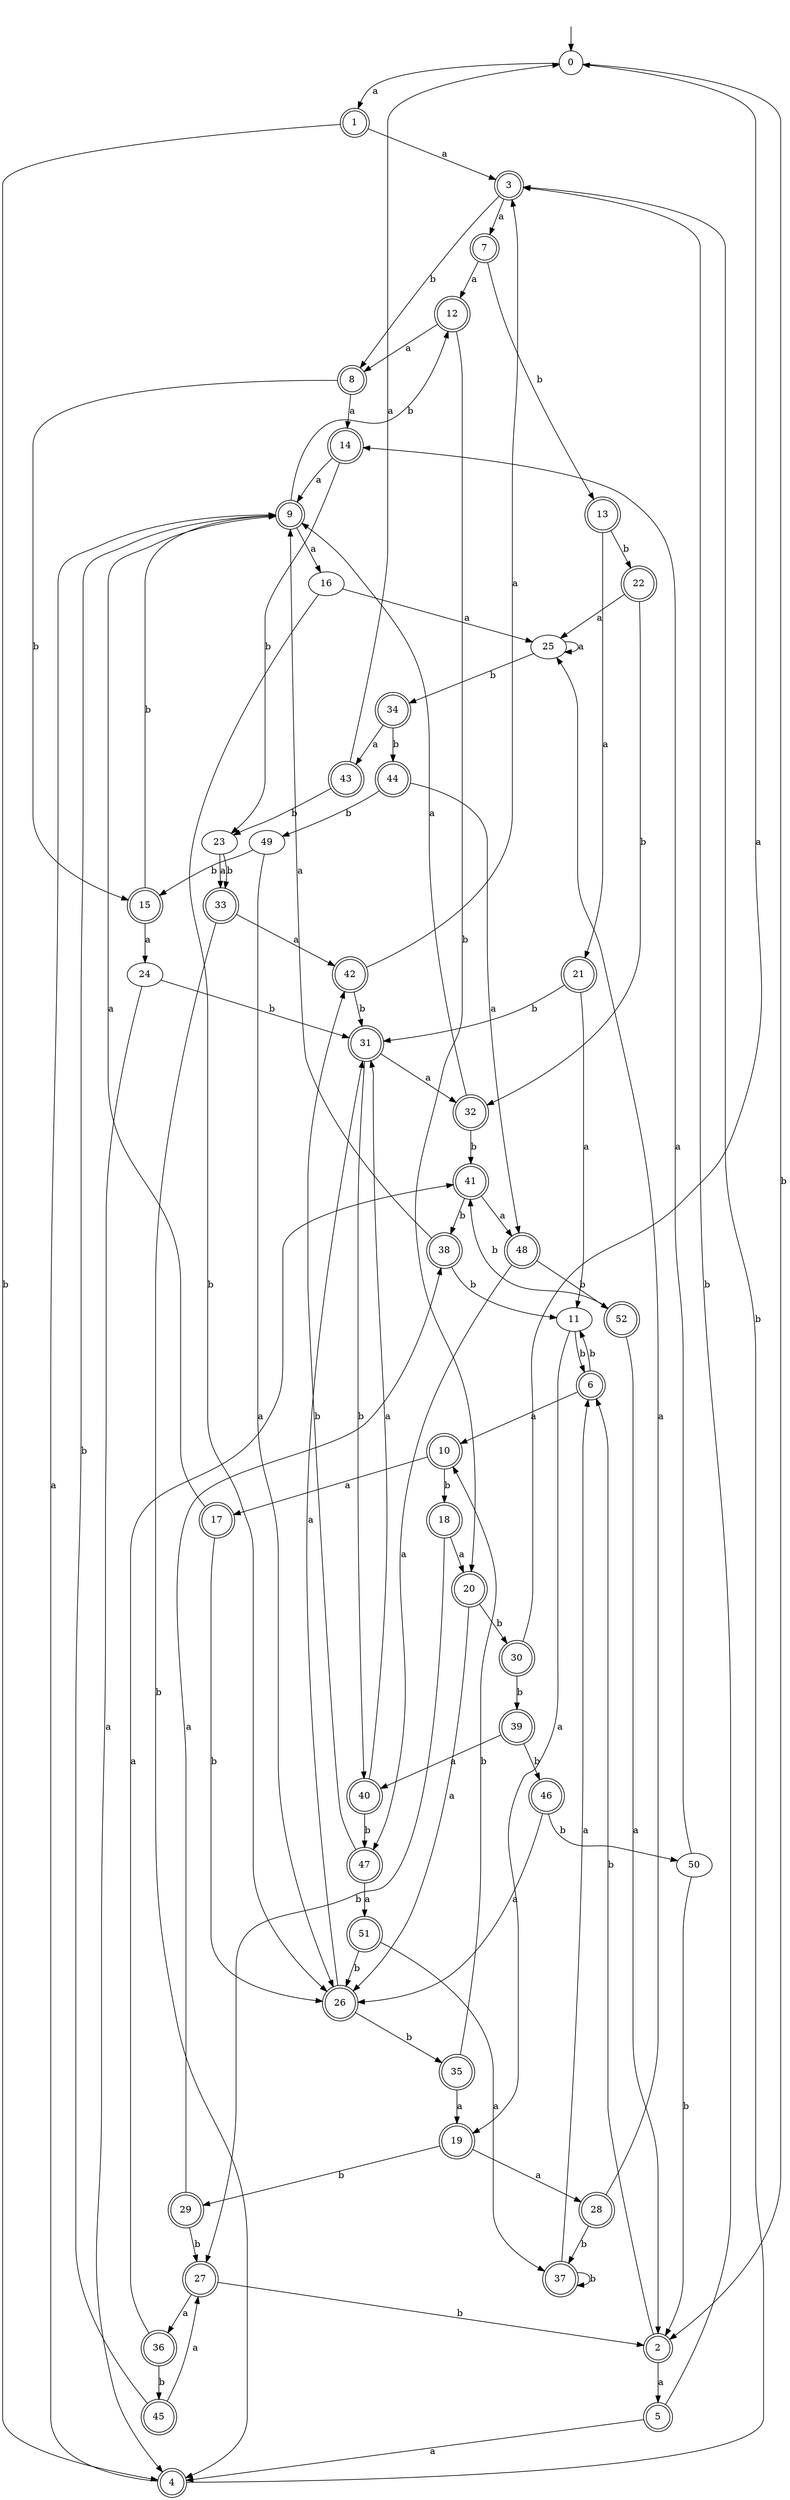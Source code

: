 digraph RandomDFA {
  __start0 [label="", shape=none];
  __start0 -> 0 [label=""];
  0 [shape=circle]
  0 -> 1 [label="a"]
  0 -> 2 [label="b"]
  1 [shape=doublecircle]
  1 -> 3 [label="a"]
  1 -> 4 [label="b"]
  2 [shape=doublecircle]
  2 -> 5 [label="a"]
  2 -> 6 [label="b"]
  3 [shape=doublecircle]
  3 -> 7 [label="a"]
  3 -> 8 [label="b"]
  4 [shape=doublecircle]
  4 -> 9 [label="a"]
  4 -> 3 [label="b"]
  5 [shape=doublecircle]
  5 -> 4 [label="a"]
  5 -> 3 [label="b"]
  6 [shape=doublecircle]
  6 -> 10 [label="a"]
  6 -> 11 [label="b"]
  7 [shape=doublecircle]
  7 -> 12 [label="a"]
  7 -> 13 [label="b"]
  8 [shape=doublecircle]
  8 -> 14 [label="a"]
  8 -> 15 [label="b"]
  9 [shape=doublecircle]
  9 -> 16 [label="a"]
  9 -> 12 [label="b"]
  10 [shape=doublecircle]
  10 -> 17 [label="a"]
  10 -> 18 [label="b"]
  11
  11 -> 19 [label="a"]
  11 -> 6 [label="b"]
  12 [shape=doublecircle]
  12 -> 8 [label="a"]
  12 -> 20 [label="b"]
  13 [shape=doublecircle]
  13 -> 21 [label="a"]
  13 -> 22 [label="b"]
  14 [shape=doublecircle]
  14 -> 9 [label="a"]
  14 -> 23 [label="b"]
  15 [shape=doublecircle]
  15 -> 24 [label="a"]
  15 -> 9 [label="b"]
  16
  16 -> 25 [label="a"]
  16 -> 26 [label="b"]
  17 [shape=doublecircle]
  17 -> 9 [label="a"]
  17 -> 26 [label="b"]
  18 [shape=doublecircle]
  18 -> 20 [label="a"]
  18 -> 27 [label="b"]
  19 [shape=doublecircle]
  19 -> 28 [label="a"]
  19 -> 29 [label="b"]
  20 [shape=doublecircle]
  20 -> 26 [label="a"]
  20 -> 30 [label="b"]
  21 [shape=doublecircle]
  21 -> 11 [label="a"]
  21 -> 31 [label="b"]
  22 [shape=doublecircle]
  22 -> 25 [label="a"]
  22 -> 32 [label="b"]
  23
  23 -> 33 [label="a"]
  23 -> 33 [label="b"]
  24
  24 -> 4 [label="a"]
  24 -> 31 [label="b"]
  25
  25 -> 25 [label="a"]
  25 -> 34 [label="b"]
  26 [shape=doublecircle]
  26 -> 31 [label="a"]
  26 -> 35 [label="b"]
  27 [shape=doublecircle]
  27 -> 36 [label="a"]
  27 -> 2 [label="b"]
  28 [shape=doublecircle]
  28 -> 25 [label="a"]
  28 -> 37 [label="b"]
  29 [shape=doublecircle]
  29 -> 38 [label="a"]
  29 -> 27 [label="b"]
  30 [shape=doublecircle]
  30 -> 0 [label="a"]
  30 -> 39 [label="b"]
  31 [shape=doublecircle]
  31 -> 32 [label="a"]
  31 -> 40 [label="b"]
  32 [shape=doublecircle]
  32 -> 9 [label="a"]
  32 -> 41 [label="b"]
  33 [shape=doublecircle]
  33 -> 42 [label="a"]
  33 -> 4 [label="b"]
  34 [shape=doublecircle]
  34 -> 43 [label="a"]
  34 -> 44 [label="b"]
  35 [shape=doublecircle]
  35 -> 19 [label="a"]
  35 -> 10 [label="b"]
  36 [shape=doublecircle]
  36 -> 41 [label="a"]
  36 -> 45 [label="b"]
  37 [shape=doublecircle]
  37 -> 6 [label="a"]
  37 -> 37 [label="b"]
  38 [shape=doublecircle]
  38 -> 9 [label="a"]
  38 -> 11 [label="b"]
  39 [shape=doublecircle]
  39 -> 40 [label="a"]
  39 -> 46 [label="b"]
  40 [shape=doublecircle]
  40 -> 31 [label="a"]
  40 -> 47 [label="b"]
  41 [shape=doublecircle]
  41 -> 48 [label="a"]
  41 -> 38 [label="b"]
  42 [shape=doublecircle]
  42 -> 3 [label="a"]
  42 -> 31 [label="b"]
  43 [shape=doublecircle]
  43 -> 0 [label="a"]
  43 -> 23 [label="b"]
  44 [shape=doublecircle]
  44 -> 48 [label="a"]
  44 -> 49 [label="b"]
  45 [shape=doublecircle]
  45 -> 27 [label="a"]
  45 -> 9 [label="b"]
  46 [shape=doublecircle]
  46 -> 26 [label="a"]
  46 -> 50 [label="b"]
  47 [shape=doublecircle]
  47 -> 51 [label="a"]
  47 -> 42 [label="b"]
  48 [shape=doublecircle]
  48 -> 47 [label="a"]
  48 -> 52 [label="b"]
  49
  49 -> 26 [label="a"]
  49 -> 15 [label="b"]
  50
  50 -> 14 [label="a"]
  50 -> 2 [label="b"]
  51 [shape=doublecircle]
  51 -> 37 [label="a"]
  51 -> 26 [label="b"]
  52 [shape=doublecircle]
  52 -> 2 [label="a"]
  52 -> 41 [label="b"]
}
